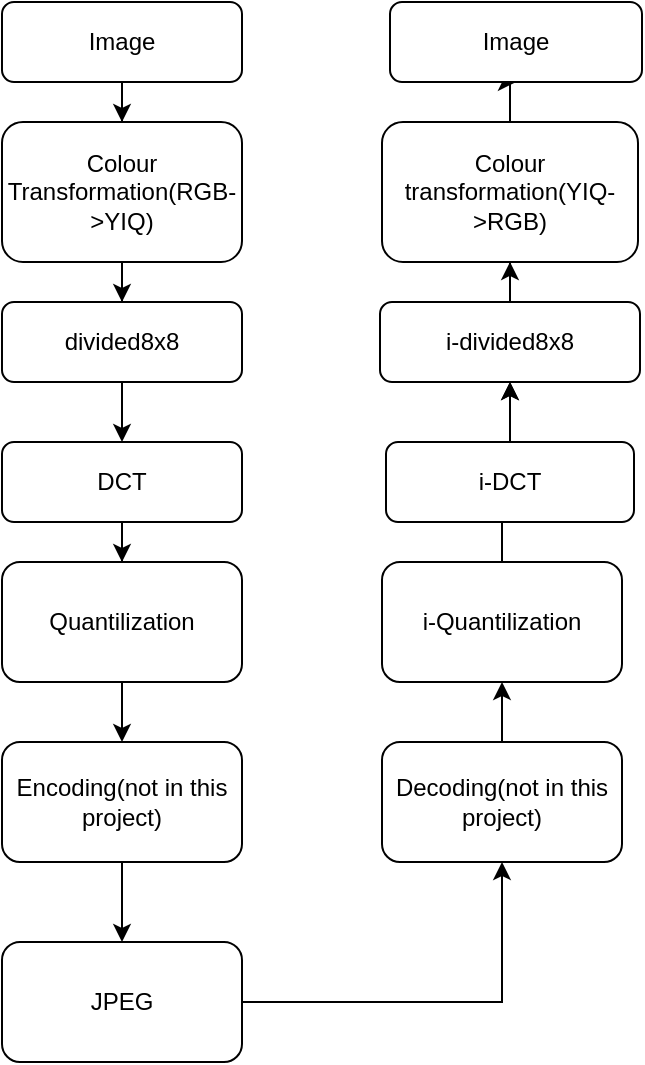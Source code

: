 <mxfile version="14.5.8" type="github">
  <diagram id="C5RBs43oDa-KdzZeNtuy" name="Page-1">
    <mxGraphModel dx="1740" dy="1190" grid="1" gridSize="10" guides="1" tooltips="1" connect="1" arrows="1" fold="1" page="1" pageScale="1" pageWidth="827" pageHeight="1169" math="0" shadow="0">
      <root>
        <mxCell id="WIyWlLk6GJQsqaUBKTNV-0" />
        <mxCell id="WIyWlLk6GJQsqaUBKTNV-1" parent="WIyWlLk6GJQsqaUBKTNV-0" />
        <mxCell id="RQAo5ybXOpZ5eSs-ciuy-3" value="" style="edgeStyle=orthogonalEdgeStyle;rounded=0;orthogonalLoop=1;jettySize=auto;html=1;" edge="1" parent="WIyWlLk6GJQsqaUBKTNV-1" source="WIyWlLk6GJQsqaUBKTNV-3" target="RQAo5ybXOpZ5eSs-ciuy-0">
          <mxGeometry relative="1" as="geometry" />
        </mxCell>
        <mxCell id="WIyWlLk6GJQsqaUBKTNV-3" value="Image" style="rounded=1;whiteSpace=wrap;html=1;fontSize=12;glass=0;strokeWidth=1;shadow=0;" parent="WIyWlLk6GJQsqaUBKTNV-1" vertex="1">
          <mxGeometry x="160" y="80" width="120" height="40" as="geometry" />
        </mxCell>
        <mxCell id="RQAo5ybXOpZ5eSs-ciuy-7" value="" style="edgeStyle=orthogonalEdgeStyle;rounded=0;orthogonalLoop=1;jettySize=auto;html=1;" edge="1" parent="WIyWlLk6GJQsqaUBKTNV-1" source="WIyWlLk6GJQsqaUBKTNV-11" target="RQAo5ybXOpZ5eSs-ciuy-6">
          <mxGeometry relative="1" as="geometry" />
        </mxCell>
        <mxCell id="WIyWlLk6GJQsqaUBKTNV-11" value="DCT" style="rounded=1;whiteSpace=wrap;html=1;fontSize=12;glass=0;strokeWidth=1;shadow=0;" parent="WIyWlLk6GJQsqaUBKTNV-1" vertex="1">
          <mxGeometry x="160" y="300" width="120" height="40" as="geometry" />
        </mxCell>
        <mxCell id="RQAo5ybXOpZ5eSs-ciuy-4" value="" style="edgeStyle=orthogonalEdgeStyle;rounded=0;orthogonalLoop=1;jettySize=auto;html=1;" edge="1" parent="WIyWlLk6GJQsqaUBKTNV-1" source="WIyWlLk6GJQsqaUBKTNV-12" target="WIyWlLk6GJQsqaUBKTNV-11">
          <mxGeometry relative="1" as="geometry" />
        </mxCell>
        <mxCell id="RQAo5ybXOpZ5eSs-ciuy-0" value="Colour Transformation(RGB-&amp;gt;YIQ)" style="rounded=1;whiteSpace=wrap;html=1;" vertex="1" parent="WIyWlLk6GJQsqaUBKTNV-1">
          <mxGeometry x="160" y="140" width="120" height="70" as="geometry" />
        </mxCell>
        <mxCell id="WIyWlLk6GJQsqaUBKTNV-12" value="divided8x8" style="rounded=1;whiteSpace=wrap;html=1;fontSize=12;glass=0;strokeWidth=1;shadow=0;" parent="WIyWlLk6GJQsqaUBKTNV-1" vertex="1">
          <mxGeometry x="160" y="230" width="120" height="40" as="geometry" />
        </mxCell>
        <mxCell id="RQAo5ybXOpZ5eSs-ciuy-5" value="" style="edgeStyle=orthogonalEdgeStyle;rounded=0;orthogonalLoop=1;jettySize=auto;html=1;" edge="1" parent="WIyWlLk6GJQsqaUBKTNV-1" source="RQAo5ybXOpZ5eSs-ciuy-0" target="WIyWlLk6GJQsqaUBKTNV-12">
          <mxGeometry relative="1" as="geometry">
            <mxPoint x="220" y="220" as="sourcePoint" />
            <mxPoint x="220" y="290" as="targetPoint" />
          </mxGeometry>
        </mxCell>
        <mxCell id="RQAo5ybXOpZ5eSs-ciuy-9" value="" style="edgeStyle=orthogonalEdgeStyle;rounded=0;orthogonalLoop=1;jettySize=auto;html=1;" edge="1" parent="WIyWlLk6GJQsqaUBKTNV-1" source="RQAo5ybXOpZ5eSs-ciuy-6" target="RQAo5ybXOpZ5eSs-ciuy-8">
          <mxGeometry relative="1" as="geometry" />
        </mxCell>
        <mxCell id="RQAo5ybXOpZ5eSs-ciuy-6" value="Quantilization" style="whiteSpace=wrap;html=1;rounded=1;shadow=0;strokeWidth=1;glass=0;" vertex="1" parent="WIyWlLk6GJQsqaUBKTNV-1">
          <mxGeometry x="160" y="360" width="120" height="60" as="geometry" />
        </mxCell>
        <mxCell id="RQAo5ybXOpZ5eSs-ciuy-11" value="" style="edgeStyle=orthogonalEdgeStyle;rounded=0;orthogonalLoop=1;jettySize=auto;html=1;" edge="1" parent="WIyWlLk6GJQsqaUBKTNV-1" source="RQAo5ybXOpZ5eSs-ciuy-8" target="RQAo5ybXOpZ5eSs-ciuy-10">
          <mxGeometry relative="1" as="geometry" />
        </mxCell>
        <mxCell id="RQAo5ybXOpZ5eSs-ciuy-8" value="Encoding(not in this project)" style="whiteSpace=wrap;html=1;rounded=1;shadow=0;strokeWidth=1;glass=0;" vertex="1" parent="WIyWlLk6GJQsqaUBKTNV-1">
          <mxGeometry x="160" y="450" width="120" height="60" as="geometry" />
        </mxCell>
        <mxCell id="RQAo5ybXOpZ5eSs-ciuy-13" value="" style="edgeStyle=orthogonalEdgeStyle;rounded=0;orthogonalLoop=1;jettySize=auto;html=1;" edge="1" parent="WIyWlLk6GJQsqaUBKTNV-1" source="RQAo5ybXOpZ5eSs-ciuy-10" target="RQAo5ybXOpZ5eSs-ciuy-12">
          <mxGeometry relative="1" as="geometry" />
        </mxCell>
        <mxCell id="RQAo5ybXOpZ5eSs-ciuy-10" value="JPEG" style="whiteSpace=wrap;html=1;rounded=1;shadow=0;strokeWidth=1;glass=0;" vertex="1" parent="WIyWlLk6GJQsqaUBKTNV-1">
          <mxGeometry x="160" y="550" width="120" height="60" as="geometry" />
        </mxCell>
        <mxCell id="RQAo5ybXOpZ5eSs-ciuy-15" value="" style="edgeStyle=orthogonalEdgeStyle;rounded=0;orthogonalLoop=1;jettySize=auto;html=1;" edge="1" parent="WIyWlLk6GJQsqaUBKTNV-1" source="RQAo5ybXOpZ5eSs-ciuy-12" target="RQAo5ybXOpZ5eSs-ciuy-14">
          <mxGeometry relative="1" as="geometry" />
        </mxCell>
        <mxCell id="RQAo5ybXOpZ5eSs-ciuy-12" value="Decoding(not in this project)" style="whiteSpace=wrap;html=1;rounded=1;shadow=0;strokeWidth=1;glass=0;" vertex="1" parent="WIyWlLk6GJQsqaUBKTNV-1">
          <mxGeometry x="350" y="450" width="120" height="60" as="geometry" />
        </mxCell>
        <mxCell id="RQAo5ybXOpZ5eSs-ciuy-25" value="" style="edgeStyle=orthogonalEdgeStyle;rounded=0;orthogonalLoop=1;jettySize=auto;html=1;" edge="1" parent="WIyWlLk6GJQsqaUBKTNV-1" source="RQAo5ybXOpZ5eSs-ciuy-14" target="RQAo5ybXOpZ5eSs-ciuy-18">
          <mxGeometry relative="1" as="geometry" />
        </mxCell>
        <mxCell id="RQAo5ybXOpZ5eSs-ciuy-14" value="i-Quantilization" style="whiteSpace=wrap;html=1;rounded=1;shadow=0;strokeWidth=1;glass=0;" vertex="1" parent="WIyWlLk6GJQsqaUBKTNV-1">
          <mxGeometry x="350" y="360" width="120" height="60" as="geometry" />
        </mxCell>
        <mxCell id="RQAo5ybXOpZ5eSs-ciuy-19" value="" style="edgeStyle=orthogonalEdgeStyle;rounded=0;orthogonalLoop=1;jettySize=auto;html=1;" edge="1" parent="WIyWlLk6GJQsqaUBKTNV-1" source="RQAo5ybXOpZ5eSs-ciuy-16" target="RQAo5ybXOpZ5eSs-ciuy-18">
          <mxGeometry relative="1" as="geometry" />
        </mxCell>
        <mxCell id="RQAo5ybXOpZ5eSs-ciuy-16" value="i-DCT" style="whiteSpace=wrap;html=1;rounded=1;shadow=0;strokeWidth=1;glass=0;" vertex="1" parent="WIyWlLk6GJQsqaUBKTNV-1">
          <mxGeometry x="352" y="300" width="124" height="40" as="geometry" />
        </mxCell>
        <mxCell id="RQAo5ybXOpZ5eSs-ciuy-24" value="" style="edgeStyle=orthogonalEdgeStyle;rounded=0;orthogonalLoop=1;jettySize=auto;html=1;" edge="1" parent="WIyWlLk6GJQsqaUBKTNV-1" source="RQAo5ybXOpZ5eSs-ciuy-18" target="RQAo5ybXOpZ5eSs-ciuy-20">
          <mxGeometry relative="1" as="geometry" />
        </mxCell>
        <mxCell id="RQAo5ybXOpZ5eSs-ciuy-18" value="i-divided8x8" style="whiteSpace=wrap;html=1;rounded=1;shadow=0;strokeWidth=1;glass=0;" vertex="1" parent="WIyWlLk6GJQsqaUBKTNV-1">
          <mxGeometry x="349" y="230" width="130" height="40" as="geometry" />
        </mxCell>
        <mxCell id="RQAo5ybXOpZ5eSs-ciuy-23" value="" style="edgeStyle=orthogonalEdgeStyle;rounded=0;orthogonalLoop=1;jettySize=auto;html=1;" edge="1" parent="WIyWlLk6GJQsqaUBKTNV-1" source="RQAo5ybXOpZ5eSs-ciuy-20" target="RQAo5ybXOpZ5eSs-ciuy-22">
          <mxGeometry relative="1" as="geometry" />
        </mxCell>
        <mxCell id="RQAo5ybXOpZ5eSs-ciuy-20" value="Colour transformation(YIQ-&amp;gt;RGB)" style="whiteSpace=wrap;html=1;rounded=1;shadow=0;strokeWidth=1;glass=0;" vertex="1" parent="WIyWlLk6GJQsqaUBKTNV-1">
          <mxGeometry x="350" y="140" width="128" height="70" as="geometry" />
        </mxCell>
        <mxCell id="RQAo5ybXOpZ5eSs-ciuy-22" value="Image" style="whiteSpace=wrap;html=1;rounded=1;shadow=0;strokeWidth=1;glass=0;" vertex="1" parent="WIyWlLk6GJQsqaUBKTNV-1">
          <mxGeometry x="354" y="80" width="126" height="40" as="geometry" />
        </mxCell>
      </root>
    </mxGraphModel>
  </diagram>
</mxfile>

